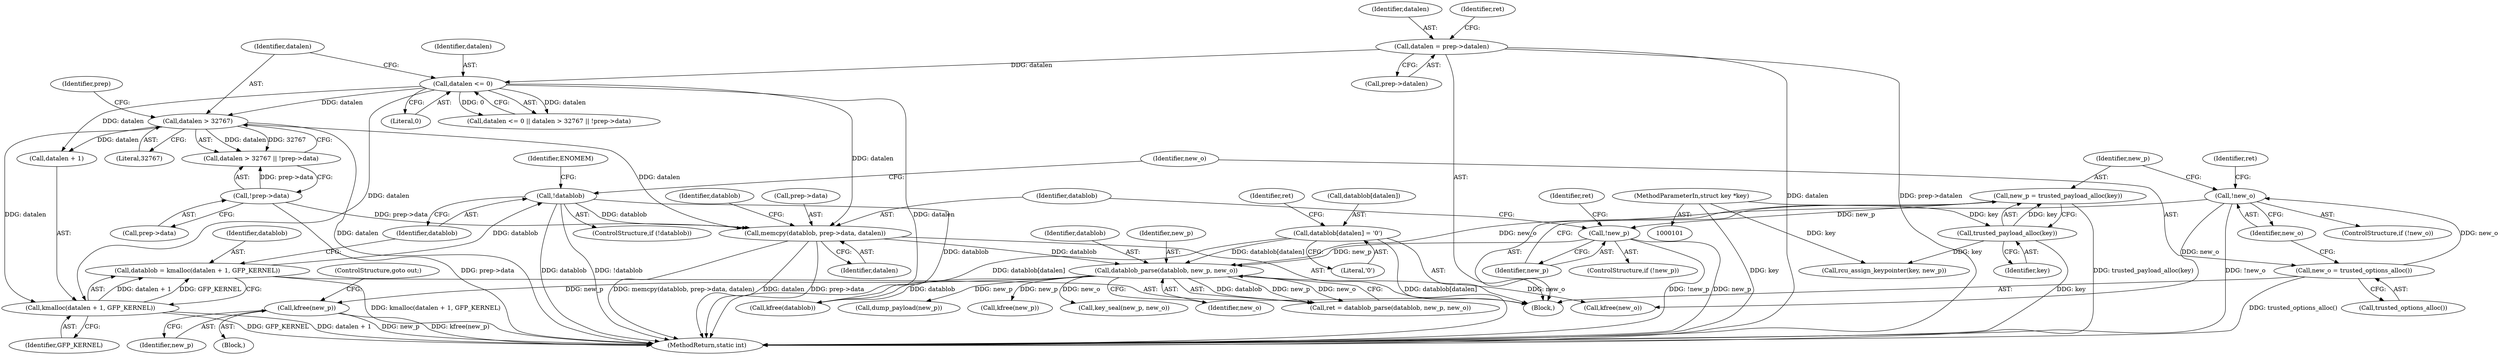 digraph "0_linux_096fe9eaea40a17e125569f9e657e34cdb6d73bd_0@pointer" {
"1000239" [label="(Call,kfree(new_p))"];
"1000213" [label="(Call,datablob_parse(datablob, new_p, new_o))"];
"1000200" [label="(Call,memcpy(datablob, prep->data, datalen))"];
"1000170" [label="(Call,!datablob)"];
"1000162" [label="(Call,datablob = kmalloc(datalen + 1, GFP_KERNEL))"];
"1000164" [label="(Call,kmalloc(datalen + 1, GFP_KERNEL))"];
"1000148" [label="(Call,datalen <= 0)"];
"1000109" [label="(Call,datalen = prep->datalen)"];
"1000152" [label="(Call,datalen > 32767)"];
"1000155" [label="(Call,!prep->data)"];
"1000206" [label="(Call,datablob[datalen] = '\0')"];
"1000192" [label="(Call,!new_p)"];
"1000187" [label="(Call,new_p = trusted_payload_alloc(key))"];
"1000189" [label="(Call,trusted_payload_alloc(key))"];
"1000102" [label="(MethodParameterIn,struct key *key)"];
"1000179" [label="(Call,!new_o)"];
"1000175" [label="(Call,new_o = trusted_options_alloc())"];
"1000190" [label="(Identifier,key)"];
"1000177" [label="(Call,trusted_options_alloc())"];
"1000241" [label="(ControlStructure,goto out;)"];
"1000151" [label="(Call,datalen > 32767 || !prep->data)"];
"1000192" [label="(Call,!new_p)"];
"1000226" [label="(Call,kfree(new_p))"];
"1000239" [label="(Call,kfree(new_p))"];
"1000156" [label="(Call,prep->data)"];
"1000168" [label="(Identifier,GFP_KERNEL)"];
"1000150" [label="(Literal,0)"];
"1000200" [label="(Call,memcpy(datablob, prep->data, datalen))"];
"1000324" [label="(MethodReturn,static int)"];
"1000210" [label="(Literal,'\0')"];
"1000155" [label="(Call,!prep->data)"];
"1000152" [label="(Call,datalen > 32767)"];
"1000212" [label="(Identifier,ret)"];
"1000164" [label="(Call,kmalloc(datalen + 1, GFP_KERNEL))"];
"1000174" [label="(Identifier,ENOMEM)"];
"1000191" [label="(ControlStructure,if (!new_p))"];
"1000110" [label="(Identifier,datalen)"];
"1000162" [label="(Call,datablob = kmalloc(datalen + 1, GFP_KERNEL))"];
"1000187" [label="(Call,new_p = trusted_payload_alloc(key))"];
"1000272" [label="(Call,key_seal(new_p, new_o))"];
"1000211" [label="(Call,ret = datablob_parse(datablob, new_p, new_o))"];
"1000240" [label="(Identifier,new_p)"];
"1000234" [label="(Block,)"];
"1000214" [label="(Identifier,datablob)"];
"1000171" [label="(Identifier,datablob)"];
"1000157" [label="(Identifier,prep)"];
"1000178" [label="(ControlStructure,if (!new_o))"];
"1000183" [label="(Identifier,ret)"];
"1000205" [label="(Identifier,datalen)"];
"1000207" [label="(Call,datablob[datalen])"];
"1000201" [label="(Identifier,datablob)"];
"1000117" [label="(Identifier,ret)"];
"1000318" [label="(Call,kfree(datablob))"];
"1000189" [label="(Call,trusted_payload_alloc(key))"];
"1000176" [label="(Identifier,new_o)"];
"1000213" [label="(Call,datablob_parse(datablob, new_p, new_o))"];
"1000170" [label="(Call,!datablob)"];
"1000111" [label="(Call,prep->datalen)"];
"1000215" [label="(Identifier,new_p)"];
"1000206" [label="(Call,datablob[datalen] = '\0')"];
"1000196" [label="(Identifier,ret)"];
"1000175" [label="(Call,new_o = trusted_options_alloc())"];
"1000148" [label="(Call,datalen <= 0)"];
"1000180" [label="(Identifier,new_o)"];
"1000163" [label="(Identifier,datablob)"];
"1000149" [label="(Identifier,datalen)"];
"1000153" [label="(Identifier,datalen)"];
"1000102" [label="(MethodParameterIn,struct key *key)"];
"1000109" [label="(Call,datalen = prep->datalen)"];
"1000268" [label="(Call,dump_payload(new_p))"];
"1000154" [label="(Literal,32767)"];
"1000308" [label="(Call,rcu_assign_keypointer(key, new_p))"];
"1000208" [label="(Identifier,datablob)"];
"1000216" [label="(Identifier,new_o)"];
"1000188" [label="(Identifier,new_p)"];
"1000147" [label="(Call,datalen <= 0 || datalen > 32767 || !prep->data)"];
"1000179" [label="(Call,!new_o)"];
"1000202" [label="(Call,prep->data)"];
"1000193" [label="(Identifier,new_p)"];
"1000104" [label="(Block,)"];
"1000165" [label="(Call,datalen + 1)"];
"1000169" [label="(ControlStructure,if (!datablob))"];
"1000320" [label="(Call,kfree(new_o))"];
"1000239" -> "1000234"  [label="AST: "];
"1000239" -> "1000240"  [label="CFG: "];
"1000240" -> "1000239"  [label="AST: "];
"1000241" -> "1000239"  [label="CFG: "];
"1000239" -> "1000324"  [label="DDG: kfree(new_p)"];
"1000239" -> "1000324"  [label="DDG: new_p"];
"1000213" -> "1000239"  [label="DDG: new_p"];
"1000213" -> "1000211"  [label="AST: "];
"1000213" -> "1000216"  [label="CFG: "];
"1000214" -> "1000213"  [label="AST: "];
"1000215" -> "1000213"  [label="AST: "];
"1000216" -> "1000213"  [label="AST: "];
"1000211" -> "1000213"  [label="CFG: "];
"1000213" -> "1000211"  [label="DDG: datablob"];
"1000213" -> "1000211"  [label="DDG: new_p"];
"1000213" -> "1000211"  [label="DDG: new_o"];
"1000200" -> "1000213"  [label="DDG: datablob"];
"1000206" -> "1000213"  [label="DDG: datablob[datalen]"];
"1000192" -> "1000213"  [label="DDG: new_p"];
"1000179" -> "1000213"  [label="DDG: new_o"];
"1000213" -> "1000226"  [label="DDG: new_p"];
"1000213" -> "1000268"  [label="DDG: new_p"];
"1000213" -> "1000272"  [label="DDG: new_o"];
"1000213" -> "1000318"  [label="DDG: datablob"];
"1000213" -> "1000320"  [label="DDG: new_o"];
"1000200" -> "1000104"  [label="AST: "];
"1000200" -> "1000205"  [label="CFG: "];
"1000201" -> "1000200"  [label="AST: "];
"1000202" -> "1000200"  [label="AST: "];
"1000205" -> "1000200"  [label="AST: "];
"1000208" -> "1000200"  [label="CFG: "];
"1000200" -> "1000324"  [label="DDG: memcpy(datablob, prep->data, datalen)"];
"1000200" -> "1000324"  [label="DDG: datalen"];
"1000200" -> "1000324"  [label="DDG: prep->data"];
"1000170" -> "1000200"  [label="DDG: datablob"];
"1000155" -> "1000200"  [label="DDG: prep->data"];
"1000148" -> "1000200"  [label="DDG: datalen"];
"1000152" -> "1000200"  [label="DDG: datalen"];
"1000170" -> "1000169"  [label="AST: "];
"1000170" -> "1000171"  [label="CFG: "];
"1000171" -> "1000170"  [label="AST: "];
"1000174" -> "1000170"  [label="CFG: "];
"1000176" -> "1000170"  [label="CFG: "];
"1000170" -> "1000324"  [label="DDG: datablob"];
"1000170" -> "1000324"  [label="DDG: !datablob"];
"1000162" -> "1000170"  [label="DDG: datablob"];
"1000170" -> "1000318"  [label="DDG: datablob"];
"1000162" -> "1000104"  [label="AST: "];
"1000162" -> "1000164"  [label="CFG: "];
"1000163" -> "1000162"  [label="AST: "];
"1000164" -> "1000162"  [label="AST: "];
"1000171" -> "1000162"  [label="CFG: "];
"1000162" -> "1000324"  [label="DDG: kmalloc(datalen + 1, GFP_KERNEL)"];
"1000164" -> "1000162"  [label="DDG: datalen + 1"];
"1000164" -> "1000162"  [label="DDG: GFP_KERNEL"];
"1000164" -> "1000168"  [label="CFG: "];
"1000165" -> "1000164"  [label="AST: "];
"1000168" -> "1000164"  [label="AST: "];
"1000164" -> "1000324"  [label="DDG: GFP_KERNEL"];
"1000164" -> "1000324"  [label="DDG: datalen + 1"];
"1000148" -> "1000164"  [label="DDG: datalen"];
"1000152" -> "1000164"  [label="DDG: datalen"];
"1000148" -> "1000147"  [label="AST: "];
"1000148" -> "1000150"  [label="CFG: "];
"1000149" -> "1000148"  [label="AST: "];
"1000150" -> "1000148"  [label="AST: "];
"1000153" -> "1000148"  [label="CFG: "];
"1000147" -> "1000148"  [label="CFG: "];
"1000148" -> "1000324"  [label="DDG: datalen"];
"1000148" -> "1000147"  [label="DDG: datalen"];
"1000148" -> "1000147"  [label="DDG: 0"];
"1000109" -> "1000148"  [label="DDG: datalen"];
"1000148" -> "1000152"  [label="DDG: datalen"];
"1000148" -> "1000165"  [label="DDG: datalen"];
"1000109" -> "1000104"  [label="AST: "];
"1000109" -> "1000111"  [label="CFG: "];
"1000110" -> "1000109"  [label="AST: "];
"1000111" -> "1000109"  [label="AST: "];
"1000117" -> "1000109"  [label="CFG: "];
"1000109" -> "1000324"  [label="DDG: datalen"];
"1000109" -> "1000324"  [label="DDG: prep->datalen"];
"1000152" -> "1000151"  [label="AST: "];
"1000152" -> "1000154"  [label="CFG: "];
"1000153" -> "1000152"  [label="AST: "];
"1000154" -> "1000152"  [label="AST: "];
"1000157" -> "1000152"  [label="CFG: "];
"1000151" -> "1000152"  [label="CFG: "];
"1000152" -> "1000324"  [label="DDG: datalen"];
"1000152" -> "1000151"  [label="DDG: datalen"];
"1000152" -> "1000151"  [label="DDG: 32767"];
"1000152" -> "1000165"  [label="DDG: datalen"];
"1000155" -> "1000151"  [label="AST: "];
"1000155" -> "1000156"  [label="CFG: "];
"1000156" -> "1000155"  [label="AST: "];
"1000151" -> "1000155"  [label="CFG: "];
"1000155" -> "1000324"  [label="DDG: prep->data"];
"1000155" -> "1000151"  [label="DDG: prep->data"];
"1000206" -> "1000104"  [label="AST: "];
"1000206" -> "1000210"  [label="CFG: "];
"1000207" -> "1000206"  [label="AST: "];
"1000210" -> "1000206"  [label="AST: "];
"1000212" -> "1000206"  [label="CFG: "];
"1000206" -> "1000324"  [label="DDG: datablob[datalen]"];
"1000206" -> "1000318"  [label="DDG: datablob[datalen]"];
"1000192" -> "1000191"  [label="AST: "];
"1000192" -> "1000193"  [label="CFG: "];
"1000193" -> "1000192"  [label="AST: "];
"1000196" -> "1000192"  [label="CFG: "];
"1000201" -> "1000192"  [label="CFG: "];
"1000192" -> "1000324"  [label="DDG: new_p"];
"1000192" -> "1000324"  [label="DDG: !new_p"];
"1000187" -> "1000192"  [label="DDG: new_p"];
"1000187" -> "1000104"  [label="AST: "];
"1000187" -> "1000189"  [label="CFG: "];
"1000188" -> "1000187"  [label="AST: "];
"1000189" -> "1000187"  [label="AST: "];
"1000193" -> "1000187"  [label="CFG: "];
"1000187" -> "1000324"  [label="DDG: trusted_payload_alloc(key)"];
"1000189" -> "1000187"  [label="DDG: key"];
"1000189" -> "1000190"  [label="CFG: "];
"1000190" -> "1000189"  [label="AST: "];
"1000189" -> "1000324"  [label="DDG: key"];
"1000102" -> "1000189"  [label="DDG: key"];
"1000189" -> "1000308"  [label="DDG: key"];
"1000102" -> "1000101"  [label="AST: "];
"1000102" -> "1000324"  [label="DDG: key"];
"1000102" -> "1000308"  [label="DDG: key"];
"1000179" -> "1000178"  [label="AST: "];
"1000179" -> "1000180"  [label="CFG: "];
"1000180" -> "1000179"  [label="AST: "];
"1000183" -> "1000179"  [label="CFG: "];
"1000188" -> "1000179"  [label="CFG: "];
"1000179" -> "1000324"  [label="DDG: !new_o"];
"1000175" -> "1000179"  [label="DDG: new_o"];
"1000179" -> "1000320"  [label="DDG: new_o"];
"1000175" -> "1000104"  [label="AST: "];
"1000175" -> "1000177"  [label="CFG: "];
"1000176" -> "1000175"  [label="AST: "];
"1000177" -> "1000175"  [label="AST: "];
"1000180" -> "1000175"  [label="CFG: "];
"1000175" -> "1000324"  [label="DDG: trusted_options_alloc()"];
}
